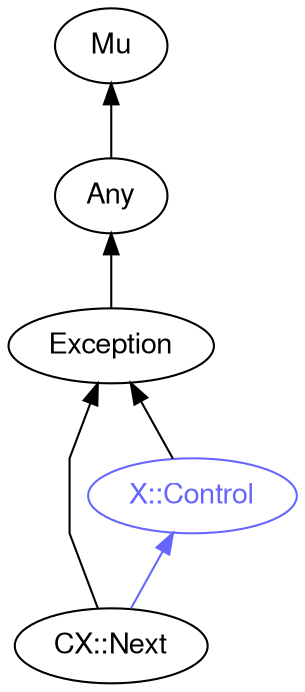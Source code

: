 digraph "perl6-type-graph" {
    rankdir=BT;
    splines=polyline;
    overlap=false; 
    // Types
    "CX::Next" [color="#000000", fontcolor="#000000", href="/type/CX::Next", fontname="FreeSans"];
    "Mu" [color="#000000", fontcolor="#000000", href="/type/Mu", fontname="FreeSans"];
    "Any" [color="#000000", fontcolor="#000000", href="/type/Any", fontname="FreeSans"];
    "Exception" [color="#000000", fontcolor="#000000", href="/type/Exception", fontname="FreeSans"];
    "X::Control" [color="#6666FF", fontcolor="#6666FF", href="/type/X::Control", fontname="FreeSans"];

    // Superclasses
    "CX::Next" -> "Exception" [color="#000000"];
    "Any" -> "Mu" [color="#000000"];
    "Exception" -> "Any" [color="#000000"];
    "X::Control" -> "Exception" [color="#000000"];

    // Roles
    "CX::Next" -> "X::Control" [color="#6666FF"];
}
